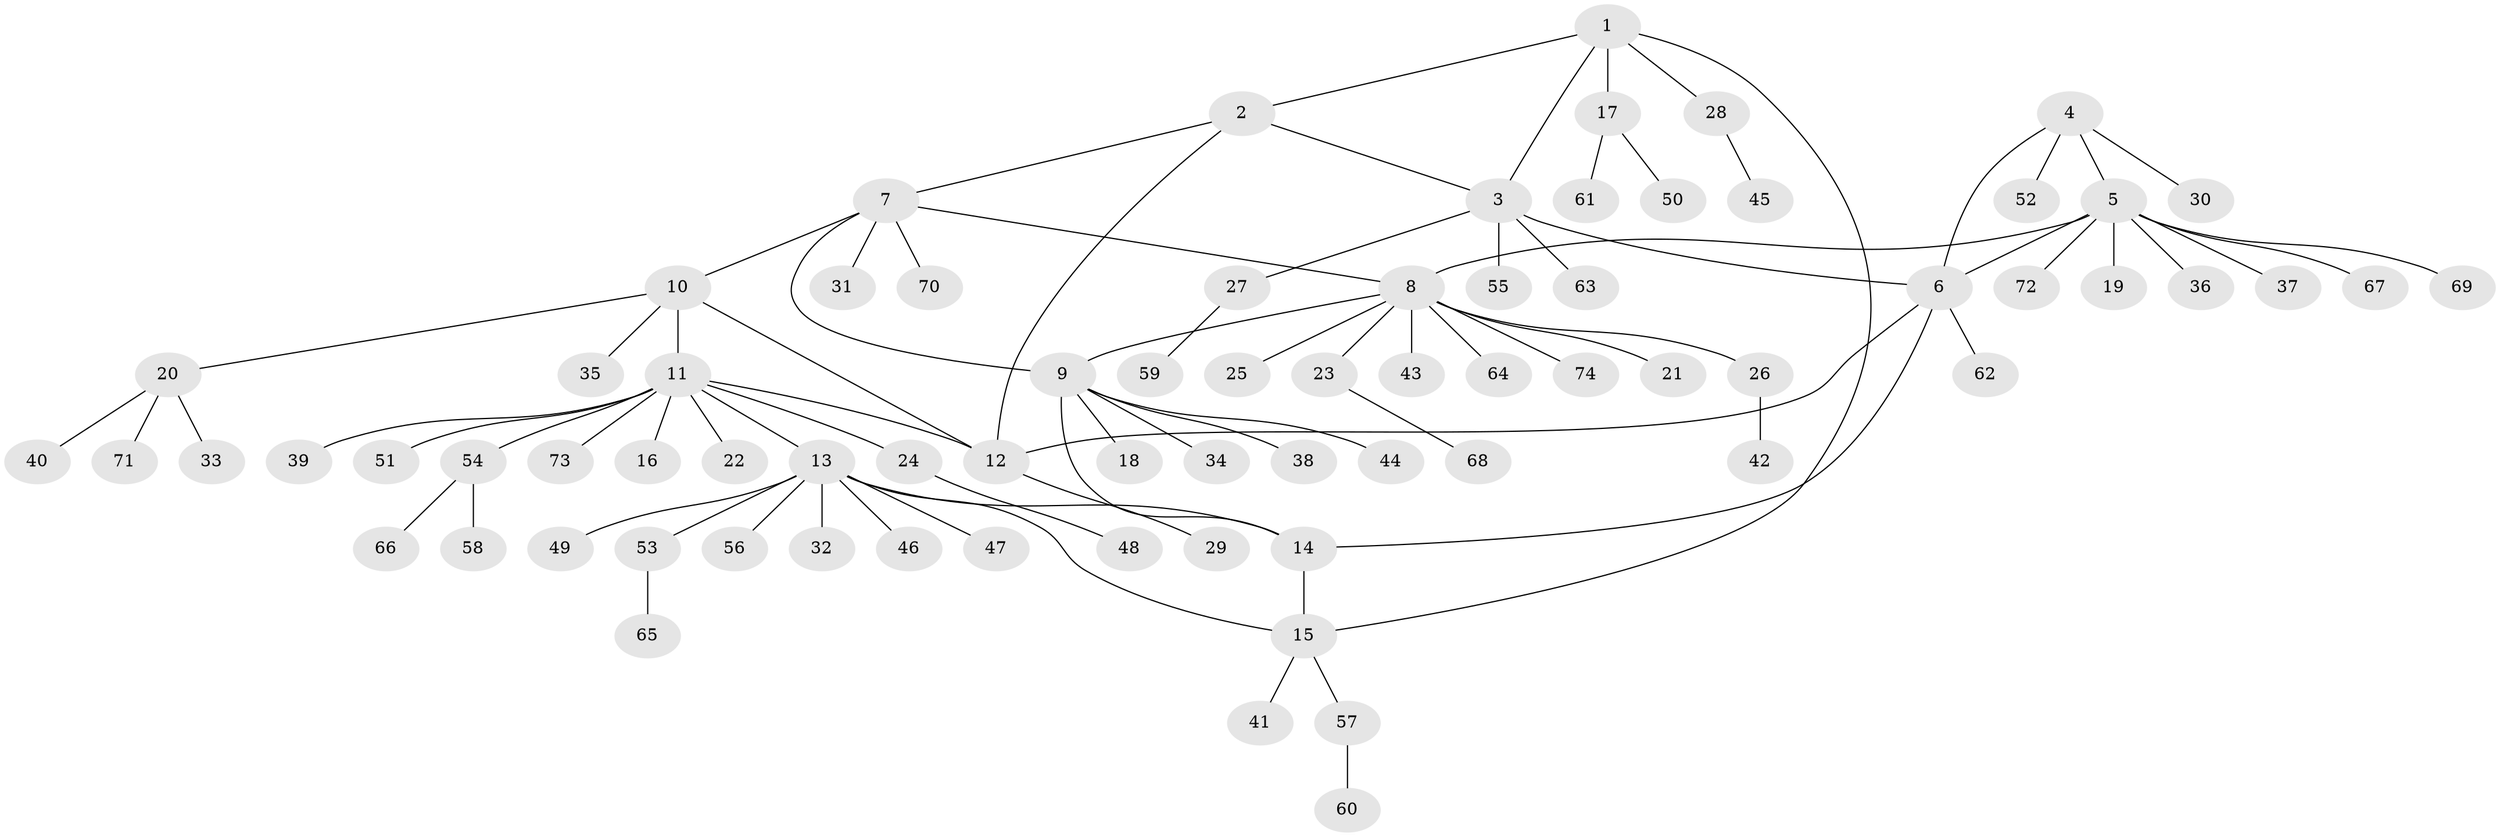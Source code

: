 // coarse degree distribution, {4: 0.0784313725490196, 5: 0.058823529411764705, 2: 0.0784313725490196, 6: 0.0196078431372549, 10: 0.0196078431372549, 7: 0.0196078431372549, 8: 0.0196078431372549, 9: 0.0196078431372549, 3: 0.058823529411764705, 1: 0.6274509803921569}
// Generated by graph-tools (version 1.1) at 2025/19/03/04/25 18:19:49]
// undirected, 74 vertices, 84 edges
graph export_dot {
graph [start="1"]
  node [color=gray90,style=filled];
  1;
  2;
  3;
  4;
  5;
  6;
  7;
  8;
  9;
  10;
  11;
  12;
  13;
  14;
  15;
  16;
  17;
  18;
  19;
  20;
  21;
  22;
  23;
  24;
  25;
  26;
  27;
  28;
  29;
  30;
  31;
  32;
  33;
  34;
  35;
  36;
  37;
  38;
  39;
  40;
  41;
  42;
  43;
  44;
  45;
  46;
  47;
  48;
  49;
  50;
  51;
  52;
  53;
  54;
  55;
  56;
  57;
  58;
  59;
  60;
  61;
  62;
  63;
  64;
  65;
  66;
  67;
  68;
  69;
  70;
  71;
  72;
  73;
  74;
  1 -- 2;
  1 -- 3;
  1 -- 15;
  1 -- 17;
  1 -- 28;
  2 -- 3;
  2 -- 7;
  2 -- 12;
  3 -- 6;
  3 -- 27;
  3 -- 55;
  3 -- 63;
  4 -- 5;
  4 -- 6;
  4 -- 30;
  4 -- 52;
  5 -- 6;
  5 -- 8;
  5 -- 19;
  5 -- 36;
  5 -- 37;
  5 -- 67;
  5 -- 69;
  5 -- 72;
  6 -- 12;
  6 -- 14;
  6 -- 62;
  7 -- 8;
  7 -- 9;
  7 -- 10;
  7 -- 31;
  7 -- 70;
  8 -- 9;
  8 -- 21;
  8 -- 23;
  8 -- 25;
  8 -- 26;
  8 -- 43;
  8 -- 64;
  8 -- 74;
  9 -- 14;
  9 -- 18;
  9 -- 34;
  9 -- 38;
  9 -- 44;
  10 -- 11;
  10 -- 12;
  10 -- 20;
  10 -- 35;
  11 -- 12;
  11 -- 13;
  11 -- 16;
  11 -- 22;
  11 -- 24;
  11 -- 39;
  11 -- 51;
  11 -- 54;
  11 -- 73;
  12 -- 29;
  13 -- 14;
  13 -- 15;
  13 -- 32;
  13 -- 46;
  13 -- 47;
  13 -- 49;
  13 -- 53;
  13 -- 56;
  14 -- 15;
  15 -- 41;
  15 -- 57;
  17 -- 50;
  17 -- 61;
  20 -- 33;
  20 -- 40;
  20 -- 71;
  23 -- 68;
  24 -- 48;
  26 -- 42;
  27 -- 59;
  28 -- 45;
  53 -- 65;
  54 -- 58;
  54 -- 66;
  57 -- 60;
}
